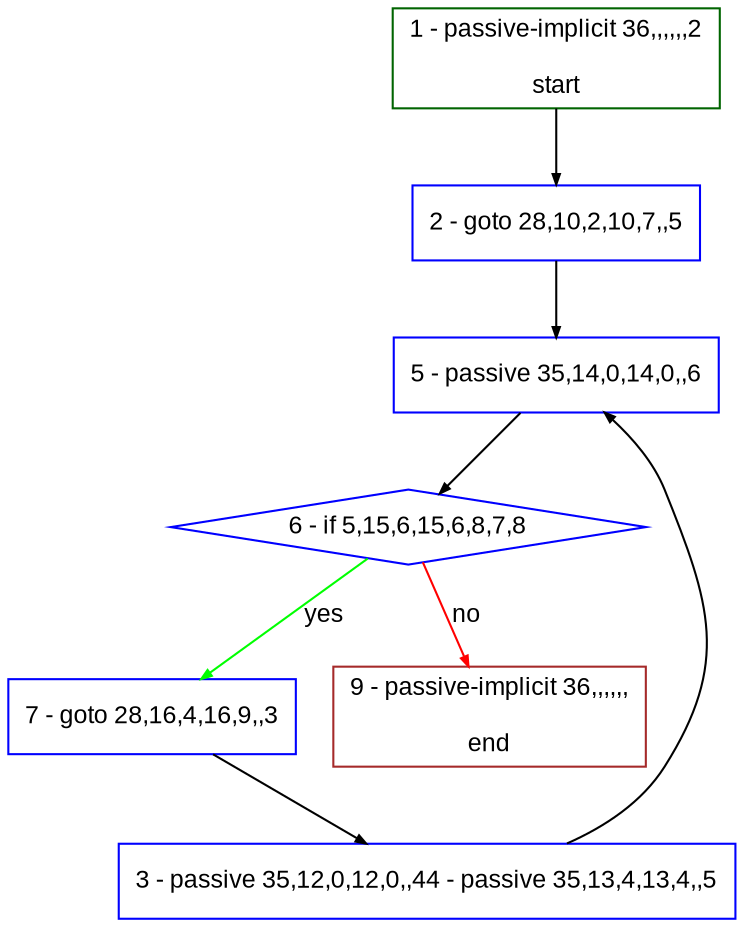 digraph "" {
  graph [style="rounded,filled", label="", fontsize="12", packmode="clust", bgcolor="white", pack="true", compound="true", fontname="Arial", fillcolor="#FFFFCC"];
  node [style="filled", label="", fixedsize="false", fontsize="12", shape="rectangle", color="grey", compound="true", fontname="Arial", node_initialized="no", fillcolor="white"];
  edge [lhead="", arrowtail="none", label="", arrowhead="normal", fontsize="12", ltail="", dir="forward", color="black", arrowsize="0.5", compound="true", fontcolor="black", fontname="Arial"];
  __N1 [style="filled", label="2 - goto 28,10,2,10,7,,5", shape="box", color="#0000ff", fillcolor="#ffffff"];
  __N2 [style="filled", label="1 - passive-implicit 36,,,,,,2\n\nstart", shape="box", color="#006400", fillcolor="#ffffff"];
  __N3 [style="filled", label="5 - passive 35,14,0,14,0,,6", shape="box", color="#0000ff", fillcolor="#ffffff"];
  __N4 [style="filled", label="3 - passive 35,12,0,12,0,,44 - passive 35,13,4,13,4,,5", shape="box", color="#0000ff", fillcolor="#ffffff"];
  __N5 [style="filled", label="6 - if 5,15,6,15,6,8,7,8", shape="diamond", color="#0000ff", fillcolor="#ffffff"];
  __N6 [style="filled", label="7 - goto 28,16,4,16,9,,3", shape="box", color="#0000ff", fillcolor="#ffffff"];
  __N7 [style="filled", label="9 - passive-implicit 36,,,,,,\n\nend", shape="box", color="#a52a2a", fillcolor="#ffffff"];
  __N2 -> __N1 [arrowtail="none", arrowhead="normal", label="", dir="forward", color="#000000"];
  __N1 -> __N3 [arrowtail="none", arrowhead="normal", label="", dir="forward", color="#000000"];
  __N4 -> __N3 [arrowtail="none", arrowhead="normal", label="", dir="forward", color="#000000"];
  __N3 -> __N5 [arrowtail="none", arrowhead="normal", label="", dir="forward", color="#000000"];
  __N5 -> __N6 [arrowtail="none", arrowhead="normal", label="yes", dir="forward", color="#00ff00"];
  __N5 -> __N7 [arrowtail="none", arrowhead="normal", label="no", dir="forward", color="#ff0000"];
  __N6 -> __N4 [arrowtail="none", arrowhead="normal", label="", dir="forward", color="#000000"];
}
